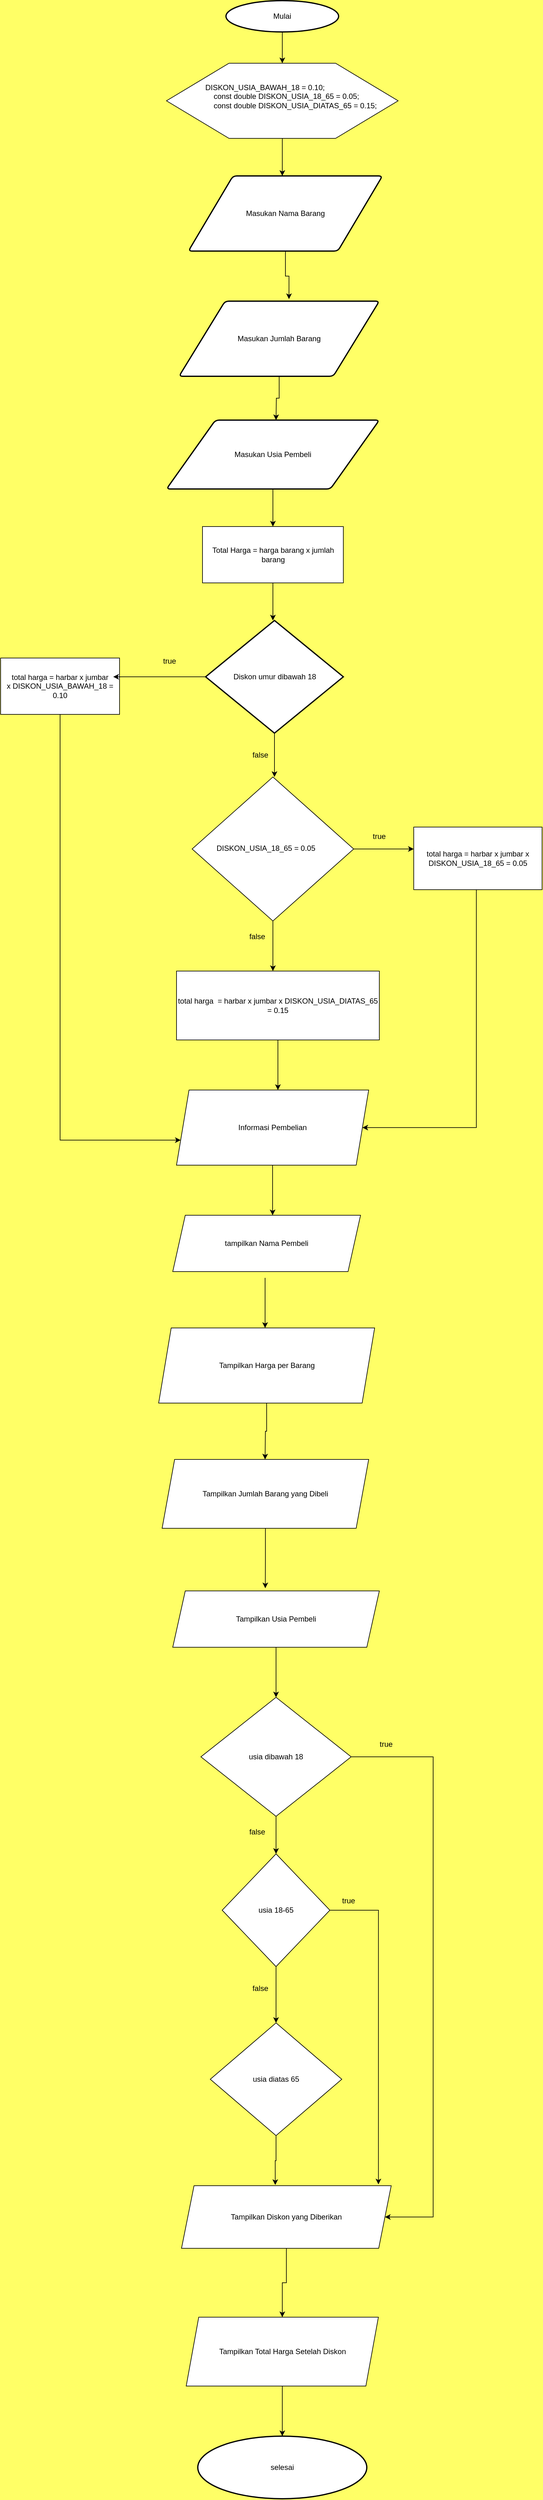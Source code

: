 <mxfile version="22.0.0" type="onedrive">
  <diagram name="Page-1" id="irwAd87a7v6Wsh_JCgQT">
    <mxGraphModel grid="1" page="1" gridSize="10" guides="1" tooltips="1" connect="1" arrows="1" fold="1" pageScale="1" pageWidth="850" pageHeight="1100" background="#FFFF66" math="0" shadow="0">
      <root>
        <mxCell id="0" />
        <mxCell id="1" parent="0" />
        <mxCell id="eB3IDwPpNGxF3hL3ic3N-13" style="edgeStyle=orthogonalEdgeStyle;rounded=0;orthogonalLoop=1;jettySize=auto;html=1;exitX=0.5;exitY=1;exitDx=0;exitDy=0;exitPerimeter=0;" edge="1" parent="1" source="eB3IDwPpNGxF3hL3ic3N-2">
          <mxGeometry relative="1" as="geometry">
            <mxPoint x="430" y="120" as="targetPoint" />
          </mxGeometry>
        </mxCell>
        <mxCell id="eB3IDwPpNGxF3hL3ic3N-2" value="Mulai" style="strokeWidth=2;html=1;shape=mxgraph.flowchart.start_1;whiteSpace=wrap;" vertex="1" parent="1">
          <mxGeometry x="340" y="20" width="180" height="50" as="geometry" />
        </mxCell>
        <mxCell id="eB3IDwPpNGxF3hL3ic3N-24" style="edgeStyle=orthogonalEdgeStyle;rounded=0;orthogonalLoop=1;jettySize=auto;html=1;exitX=0.5;exitY=1;exitDx=0;exitDy=0;" edge="1" parent="1" source="eB3IDwPpNGxF3hL3ic3N-19">
          <mxGeometry relative="1" as="geometry">
            <mxPoint x="430" y="300" as="targetPoint" />
          </mxGeometry>
        </mxCell>
        <mxCell id="eB3IDwPpNGxF3hL3ic3N-19" value="" style="verticalLabelPosition=bottom;verticalAlign=top;html=1;shape=hexagon;perimeter=hexagonPerimeter2;arcSize=6;size=0.27;" vertex="1" parent="1">
          <mxGeometry x="245" y="120" width="370" height="120" as="geometry" />
        </mxCell>
        <mxCell id="eB3IDwPpNGxF3hL3ic3N-22" value="DISKON_USIA_BAWAH_18 = 0.10;&#xa;    const double DISKON_USIA_18_65 = 0.05;&#xa;    const double DISKON_USIA_DIATAS_65 = 0.15;" style="text;whiteSpace=wrap;" vertex="1" parent="1">
          <mxGeometry x="305" y="145" width="310" height="70" as="geometry" />
        </mxCell>
        <mxCell id="eB3IDwPpNGxF3hL3ic3N-25" value="Masukan Nama Barang" style="shape=parallelogram;html=1;strokeWidth=2;perimeter=parallelogramPerimeter;whiteSpace=wrap;rounded=1;arcSize=12;size=0.23;" vertex="1" parent="1">
          <mxGeometry x="280" y="300" width="310" height="120" as="geometry" />
        </mxCell>
        <mxCell id="eB3IDwPpNGxF3hL3ic3N-29" style="edgeStyle=orthogonalEdgeStyle;rounded=0;orthogonalLoop=1;jettySize=auto;html=1;" edge="1" parent="1" source="eB3IDwPpNGxF3hL3ic3N-27">
          <mxGeometry relative="1" as="geometry">
            <mxPoint x="420" y="690" as="targetPoint" />
          </mxGeometry>
        </mxCell>
        <mxCell id="eB3IDwPpNGxF3hL3ic3N-27" value="Masukan Jumlah Barang" style="shape=parallelogram;html=1;strokeWidth=2;perimeter=parallelogramPerimeter;whiteSpace=wrap;rounded=1;arcSize=12;size=0.23;" vertex="1" parent="1">
          <mxGeometry x="265" y="500" width="320" height="120" as="geometry" />
        </mxCell>
        <mxCell id="eB3IDwPpNGxF3hL3ic3N-28" style="edgeStyle=orthogonalEdgeStyle;rounded=0;orthogonalLoop=1;jettySize=auto;html=1;entryX=0.549;entryY=-0.027;entryDx=0;entryDy=0;entryPerimeter=0;" edge="1" parent="1" source="eB3IDwPpNGxF3hL3ic3N-25" target="eB3IDwPpNGxF3hL3ic3N-27">
          <mxGeometry relative="1" as="geometry" />
        </mxCell>
        <mxCell id="eB3IDwPpNGxF3hL3ic3N-33" style="edgeStyle=orthogonalEdgeStyle;rounded=0;orthogonalLoop=1;jettySize=auto;html=1;" edge="1" parent="1" source="eB3IDwPpNGxF3hL3ic3N-30">
          <mxGeometry relative="1" as="geometry">
            <mxPoint x="415" y="860" as="targetPoint" />
          </mxGeometry>
        </mxCell>
        <mxCell id="eB3IDwPpNGxF3hL3ic3N-30" value="Masukan Usia Pembeli" style="shape=parallelogram;html=1;strokeWidth=2;perimeter=parallelogramPerimeter;whiteSpace=wrap;rounded=1;arcSize=12;size=0.23;" vertex="1" parent="1">
          <mxGeometry x="245" y="690" width="340" height="110" as="geometry" />
        </mxCell>
        <mxCell id="eB3IDwPpNGxF3hL3ic3N-38" style="edgeStyle=orthogonalEdgeStyle;rounded=0;orthogonalLoop=1;jettySize=auto;html=1;" edge="1" parent="1" source="eB3IDwPpNGxF3hL3ic3N-32">
          <mxGeometry relative="1" as="geometry">
            <mxPoint x="417.5" y="1260" as="targetPoint" />
          </mxGeometry>
        </mxCell>
        <mxCell id="eB3IDwPpNGxF3hL3ic3N-32" value="Diskon umur dibawah 18" style="strokeWidth=2;html=1;shape=mxgraph.flowchart.decision;whiteSpace=wrap;" vertex="1" parent="1">
          <mxGeometry x="307.5" y="1010" width="220" height="180" as="geometry" />
        </mxCell>
        <mxCell id="eB3IDwPpNGxF3hL3ic3N-36" style="edgeStyle=orthogonalEdgeStyle;rounded=0;orthogonalLoop=1;jettySize=auto;html=1;" edge="1" parent="1" source="eB3IDwPpNGxF3hL3ic3N-35">
          <mxGeometry relative="1" as="geometry">
            <mxPoint x="415" y="1010" as="targetPoint" />
          </mxGeometry>
        </mxCell>
        <mxCell id="eB3IDwPpNGxF3hL3ic3N-35" value="Total Harga = harga barang x jumlah barang" style="rounded=0;whiteSpace=wrap;html=1;" vertex="1" parent="1">
          <mxGeometry x="302.5" y="860" width="225" height="90" as="geometry" />
        </mxCell>
        <mxCell id="eB3IDwPpNGxF3hL3ic3N-42" style="edgeStyle=orthogonalEdgeStyle;rounded=0;orthogonalLoop=1;jettySize=auto;html=1;" edge="1" parent="1" source="eB3IDwPpNGxF3hL3ic3N-39">
          <mxGeometry relative="1" as="geometry">
            <mxPoint x="415" y="1570" as="targetPoint" />
          </mxGeometry>
        </mxCell>
        <mxCell id="eB3IDwPpNGxF3hL3ic3N-54" style="edgeStyle=orthogonalEdgeStyle;rounded=0;orthogonalLoop=1;jettySize=auto;html=1;" edge="1" parent="1" source="eB3IDwPpNGxF3hL3ic3N-39">
          <mxGeometry relative="1" as="geometry">
            <mxPoint x="640" y="1375" as="targetPoint" />
          </mxGeometry>
        </mxCell>
        <mxCell id="eB3IDwPpNGxF3hL3ic3N-39" value="" style="rhombus;whiteSpace=wrap;html=1;" vertex="1" parent="1">
          <mxGeometry x="286" y="1260" width="258" height="230" as="geometry" />
        </mxCell>
        <mxCell id="eB3IDwPpNGxF3hL3ic3N-41" value="DISKON_USIA_18_65 = 0.05" style="text;whiteSpace=wrap;" vertex="1" parent="1">
          <mxGeometry x="322.5" y="1360" width="190" height="40" as="geometry" />
        </mxCell>
        <mxCell id="eB3IDwPpNGxF3hL3ic3N-62" style="edgeStyle=orthogonalEdgeStyle;rounded=0;orthogonalLoop=1;jettySize=auto;html=1;" edge="1" parent="1" source="eB3IDwPpNGxF3hL3ic3N-49">
          <mxGeometry relative="1" as="geometry">
            <mxPoint x="423" y="1760" as="targetPoint" />
          </mxGeometry>
        </mxCell>
        <mxCell id="eB3IDwPpNGxF3hL3ic3N-49" value="total harga&amp;nbsp; = harbar x jumbar x&amp;nbsp;DISKON_USIA_DIATAS_65 = 0.15" style="rounded=0;whiteSpace=wrap;html=1;" vertex="1" parent="1">
          <mxGeometry x="261" y="1570" width="324" height="110" as="geometry" />
        </mxCell>
        <mxCell id="El48oxVZs8RGs7q6Qxy3-4" style="edgeStyle=orthogonalEdgeStyle;rounded=0;orthogonalLoop=1;jettySize=auto;html=1;" edge="1" parent="1" source="eB3IDwPpNGxF3hL3ic3N-53" target="eB3IDwPpNGxF3hL3ic3N-61">
          <mxGeometry relative="1" as="geometry">
            <mxPoint x="80" y="1840" as="targetPoint" />
            <Array as="points">
              <mxPoint x="75" y="1840" />
            </Array>
          </mxGeometry>
        </mxCell>
        <mxCell id="eB3IDwPpNGxF3hL3ic3N-53" value="total harga = harbar x jumbar x&amp;nbsp;DISKON_USIA_BAWAH_18 = 0.10" style="rounded=0;whiteSpace=wrap;html=1;" vertex="1" parent="1">
          <mxGeometry x="-20" y="1070" width="190" height="90" as="geometry" />
        </mxCell>
        <mxCell id="eB3IDwPpNGxF3hL3ic3N-86" style="edgeStyle=orthogonalEdgeStyle;rounded=0;orthogonalLoop=1;jettySize=auto;html=1;entryX=1;entryY=0.5;entryDx=0;entryDy=0;" edge="1" parent="1" target="eB3IDwPpNGxF3hL3ic3N-61">
          <mxGeometry relative="1" as="geometry">
            <mxPoint x="739.5" y="1831" as="targetPoint" />
            <mxPoint x="737" y="1440" as="sourcePoint" />
            <Array as="points">
              <mxPoint x="740" y="1440" />
              <mxPoint x="740" y="1820" />
            </Array>
          </mxGeometry>
        </mxCell>
        <mxCell id="eB3IDwPpNGxF3hL3ic3N-55" value="total harga = harbar x jumbar x DISKON_USIA_18_65 = 0.05" style="rounded=0;whiteSpace=wrap;html=1;" vertex="1" parent="1">
          <mxGeometry x="640" y="1340" width="205" height="100" as="geometry" />
        </mxCell>
        <mxCell id="eB3IDwPpNGxF3hL3ic3N-56" value="true" style="text;html=1;strokeColor=none;fillColor=none;align=center;verticalAlign=middle;whiteSpace=wrap;rounded=0;" vertex="1" parent="1">
          <mxGeometry x="555" y="1340" width="60" height="30" as="geometry" />
        </mxCell>
        <mxCell id="eB3IDwPpNGxF3hL3ic3N-57" value="false" style="text;html=1;strokeColor=none;fillColor=none;align=center;verticalAlign=middle;whiteSpace=wrap;rounded=0;" vertex="1" parent="1">
          <mxGeometry x="360" y="1500" width="60" height="30" as="geometry" />
        </mxCell>
        <mxCell id="eB3IDwPpNGxF3hL3ic3N-58" value="false" style="text;html=1;strokeColor=none;fillColor=none;align=center;verticalAlign=middle;whiteSpace=wrap;rounded=0;" vertex="1" parent="1">
          <mxGeometry x="365" y="1210" width="60" height="30" as="geometry" />
        </mxCell>
        <mxCell id="eB3IDwPpNGxF3hL3ic3N-59" value="true" style="text;html=1;strokeColor=none;fillColor=none;align=center;verticalAlign=middle;whiteSpace=wrap;rounded=0;" vertex="1" parent="1">
          <mxGeometry x="220" y="1060" width="60" height="30" as="geometry" />
        </mxCell>
        <mxCell id="eB3IDwPpNGxF3hL3ic3N-65" style="edgeStyle=orthogonalEdgeStyle;rounded=0;orthogonalLoop=1;jettySize=auto;html=1;" edge="1" parent="1" source="eB3IDwPpNGxF3hL3ic3N-61">
          <mxGeometry relative="1" as="geometry">
            <mxPoint x="414.5" y="1960" as="targetPoint" />
          </mxGeometry>
        </mxCell>
        <mxCell id="eB3IDwPpNGxF3hL3ic3N-61" value="Informasi Pembelian" style="shape=parallelogram;perimeter=parallelogramPerimeter;whiteSpace=wrap;html=1;fixedSize=1;" vertex="1" parent="1">
          <mxGeometry x="261" y="1760" width="307" height="120" as="geometry" />
        </mxCell>
        <mxCell id="eB3IDwPpNGxF3hL3ic3N-71" style="edgeStyle=orthogonalEdgeStyle;rounded=0;orthogonalLoop=1;jettySize=auto;html=1;" edge="1" parent="1">
          <mxGeometry relative="1" as="geometry">
            <mxPoint x="402.5" y="2140" as="targetPoint" />
            <mxPoint x="402.5" y="2060" as="sourcePoint" />
          </mxGeometry>
        </mxCell>
        <mxCell id="eB3IDwPpNGxF3hL3ic3N-73" style="edgeStyle=orthogonalEdgeStyle;rounded=0;orthogonalLoop=1;jettySize=auto;html=1;" edge="1" parent="1" source="eB3IDwPpNGxF3hL3ic3N-70">
          <mxGeometry relative="1" as="geometry">
            <mxPoint x="402.5" y="2350" as="targetPoint" />
          </mxGeometry>
        </mxCell>
        <mxCell id="eB3IDwPpNGxF3hL3ic3N-70" value="Tampilkan Harga per Barang" style="shape=parallelogram;perimeter=parallelogramPerimeter;whiteSpace=wrap;html=1;fixedSize=1;" vertex="1" parent="1">
          <mxGeometry x="232.5" y="2140" width="345" height="120" as="geometry" />
        </mxCell>
        <mxCell id="eB3IDwPpNGxF3hL3ic3N-76" value="Tampilkan Jumlah Barang yang Dibeli" style="shape=parallelogram;perimeter=parallelogramPerimeter;whiteSpace=wrap;html=1;fixedSize=1;" vertex="1" parent="1">
          <mxGeometry x="238" y="2350" width="330" height="110" as="geometry" />
        </mxCell>
        <mxCell id="eB3IDwPpNGxF3hL3ic3N-82" style="edgeStyle=orthogonalEdgeStyle;rounded=0;orthogonalLoop=1;jettySize=auto;html=1;" edge="1" parent="1" source="eB3IDwPpNGxF3hL3ic3N-78">
          <mxGeometry relative="1" as="geometry">
            <mxPoint x="420" y="2730" as="targetPoint" />
          </mxGeometry>
        </mxCell>
        <mxCell id="eB3IDwPpNGxF3hL3ic3N-78" value="Tampilkan Usia Pembeli" style="shape=parallelogram;perimeter=parallelogramPerimeter;whiteSpace=wrap;html=1;fixedSize=1;" vertex="1" parent="1">
          <mxGeometry x="255" y="2560" width="330" height="90" as="geometry" />
        </mxCell>
        <mxCell id="eB3IDwPpNGxF3hL3ic3N-80" style="edgeStyle=orthogonalEdgeStyle;rounded=0;orthogonalLoop=1;jettySize=auto;html=1;entryX=0.448;entryY=-0.047;entryDx=0;entryDy=0;entryPerimeter=0;" edge="1" parent="1" source="eB3IDwPpNGxF3hL3ic3N-76" target="eB3IDwPpNGxF3hL3ic3N-78">
          <mxGeometry relative="1" as="geometry" />
        </mxCell>
        <mxCell id="eB3IDwPpNGxF3hL3ic3N-102" style="edgeStyle=orthogonalEdgeStyle;rounded=0;orthogonalLoop=1;jettySize=auto;html=1;entryX=0.5;entryY=0;entryDx=0;entryDy=0;" edge="1" parent="1" source="eB3IDwPpNGxF3hL3ic3N-81" target="eB3IDwPpNGxF3hL3ic3N-83">
          <mxGeometry relative="1" as="geometry" />
        </mxCell>
        <mxCell id="eB3IDwPpNGxF3hL3ic3N-81" value="Tampilkan Diskon yang Diberikan" style="shape=parallelogram;perimeter=parallelogramPerimeter;whiteSpace=wrap;html=1;fixedSize=1;" vertex="1" parent="1">
          <mxGeometry x="269" y="3510" width="335" height="100" as="geometry" />
        </mxCell>
        <mxCell id="eB3IDwPpNGxF3hL3ic3N-114" style="edgeStyle=orthogonalEdgeStyle;rounded=0;orthogonalLoop=1;jettySize=auto;html=1;" edge="1" parent="1" source="eB3IDwPpNGxF3hL3ic3N-83">
          <mxGeometry relative="1" as="geometry">
            <mxPoint x="430" y="3910" as="targetPoint" />
          </mxGeometry>
        </mxCell>
        <mxCell id="eB3IDwPpNGxF3hL3ic3N-83" value="Tampilkan Total Harga Setelah Diskon" style="shape=parallelogram;perimeter=parallelogramPerimeter;whiteSpace=wrap;html=1;fixedSize=1;" vertex="1" parent="1">
          <mxGeometry x="276.5" y="3720" width="307" height="110" as="geometry" />
        </mxCell>
        <mxCell id="eB3IDwPpNGxF3hL3ic3N-96" style="edgeStyle=orthogonalEdgeStyle;rounded=0;orthogonalLoop=1;jettySize=auto;html=1;" edge="1" parent="1" source="eB3IDwPpNGxF3hL3ic3N-95">
          <mxGeometry relative="1" as="geometry">
            <mxPoint x="420" y="2980" as="targetPoint" />
          </mxGeometry>
        </mxCell>
        <mxCell id="eB3IDwPpNGxF3hL3ic3N-103" style="edgeStyle=orthogonalEdgeStyle;rounded=0;orthogonalLoop=1;jettySize=auto;html=1;" edge="1" parent="1" source="eB3IDwPpNGxF3hL3ic3N-95" target="eB3IDwPpNGxF3hL3ic3N-81">
          <mxGeometry relative="1" as="geometry">
            <mxPoint x="670" y="3570" as="targetPoint" />
            <Array as="points">
              <mxPoint x="671" y="2825" />
              <mxPoint x="671" y="3560" />
            </Array>
          </mxGeometry>
        </mxCell>
        <mxCell id="eB3IDwPpNGxF3hL3ic3N-95" value="usia dibawah 18" style="rhombus;whiteSpace=wrap;html=1;" vertex="1" parent="1">
          <mxGeometry x="300" y="2730" width="240" height="190" as="geometry" />
        </mxCell>
        <mxCell id="eB3IDwPpNGxF3hL3ic3N-99" style="edgeStyle=orthogonalEdgeStyle;rounded=0;orthogonalLoop=1;jettySize=auto;html=1;entryX=0.5;entryY=0;entryDx=0;entryDy=0;" edge="1" parent="1" source="eB3IDwPpNGxF3hL3ic3N-97" target="eB3IDwPpNGxF3hL3ic3N-98">
          <mxGeometry relative="1" as="geometry" />
        </mxCell>
        <mxCell id="eB3IDwPpNGxF3hL3ic3N-97" value="usia 18-65" style="rhombus;whiteSpace=wrap;html=1;" vertex="1" parent="1">
          <mxGeometry x="334" y="2980" width="172" height="180" as="geometry" />
        </mxCell>
        <mxCell id="eB3IDwPpNGxF3hL3ic3N-98" value="usia diatas 65" style="rhombus;whiteSpace=wrap;html=1;" vertex="1" parent="1">
          <mxGeometry x="315" y="3250" width="210" height="180" as="geometry" />
        </mxCell>
        <mxCell id="eB3IDwPpNGxF3hL3ic3N-101" style="edgeStyle=orthogonalEdgeStyle;rounded=0;orthogonalLoop=1;jettySize=auto;html=1;entryX=0.447;entryY=-0.011;entryDx=0;entryDy=0;entryPerimeter=0;" edge="1" parent="1" source="eB3IDwPpNGxF3hL3ic3N-98" target="eB3IDwPpNGxF3hL3ic3N-81">
          <mxGeometry relative="1" as="geometry" />
        </mxCell>
        <mxCell id="eB3IDwPpNGxF3hL3ic3N-107" style="edgeStyle=orthogonalEdgeStyle;rounded=0;orthogonalLoop=1;jettySize=auto;html=1;exitX=1;exitY=0.5;exitDx=0;exitDy=0;entryX=0.939;entryY=-0.021;entryDx=0;entryDy=0;entryPerimeter=0;" edge="1" parent="1" source="eB3IDwPpNGxF3hL3ic3N-97" target="eB3IDwPpNGxF3hL3ic3N-81">
          <mxGeometry relative="1" as="geometry" />
        </mxCell>
        <mxCell id="eB3IDwPpNGxF3hL3ic3N-108" value="false" style="text;html=1;strokeColor=none;fillColor=none;align=center;verticalAlign=middle;whiteSpace=wrap;rounded=0;" vertex="1" parent="1">
          <mxGeometry x="360" y="2930" width="60" height="30" as="geometry" />
        </mxCell>
        <mxCell id="eB3IDwPpNGxF3hL3ic3N-109" value="false" style="text;html=1;strokeColor=none;fillColor=none;align=center;verticalAlign=middle;whiteSpace=wrap;rounded=0;" vertex="1" parent="1">
          <mxGeometry x="365" y="3180" width="60" height="30" as="geometry" />
        </mxCell>
        <mxCell id="eB3IDwPpNGxF3hL3ic3N-111" value="true" style="text;html=1;strokeColor=none;fillColor=none;align=center;verticalAlign=middle;whiteSpace=wrap;rounded=0;" vertex="1" parent="1">
          <mxGeometry x="506" y="3040" width="60" height="30" as="geometry" />
        </mxCell>
        <mxCell id="eB3IDwPpNGxF3hL3ic3N-112" value="true" style="text;html=1;strokeColor=none;fillColor=none;align=center;verticalAlign=middle;whiteSpace=wrap;rounded=0;" vertex="1" parent="1">
          <mxGeometry x="566" y="2790" width="60" height="30" as="geometry" />
        </mxCell>
        <mxCell id="eB3IDwPpNGxF3hL3ic3N-113" value="selesai" style="strokeWidth=2;html=1;shape=mxgraph.flowchart.start_1;whiteSpace=wrap;" vertex="1" parent="1">
          <mxGeometry x="295" y="3910" width="270" height="100" as="geometry" />
        </mxCell>
        <mxCell id="eB3IDwPpNGxF3hL3ic3N-115" value="tampilkan Nama Pembeli" style="shape=parallelogram;perimeter=parallelogramPerimeter;whiteSpace=wrap;html=1;fixedSize=1;" vertex="1" parent="1">
          <mxGeometry x="255" y="1960" width="300" height="90" as="geometry" />
        </mxCell>
        <mxCell id="El48oxVZs8RGs7q6Qxy3-3" style="edgeStyle=orthogonalEdgeStyle;rounded=0;orthogonalLoop=1;jettySize=auto;html=1;exitX=0;exitY=0.5;exitDx=0;exitDy=0;exitPerimeter=0;entryX=0.947;entryY=0.333;entryDx=0;entryDy=0;entryPerimeter=0;" edge="1" parent="1" source="eB3IDwPpNGxF3hL3ic3N-32" target="eB3IDwPpNGxF3hL3ic3N-53">
          <mxGeometry relative="1" as="geometry" />
        </mxCell>
      </root>
    </mxGraphModel>
  </diagram>
</mxfile>
